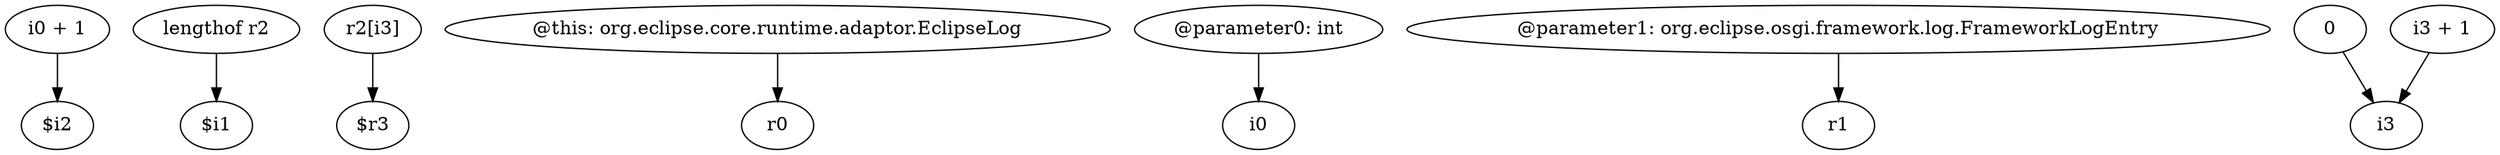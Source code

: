 digraph g {
0[label="i0 + 1"]
1[label="$i2"]
0->1[label=""]
2[label="lengthof r2"]
3[label="$i1"]
2->3[label=""]
4[label="r2[i3]"]
5[label="$r3"]
4->5[label=""]
6[label="@this: org.eclipse.core.runtime.adaptor.EclipseLog"]
7[label="r0"]
6->7[label=""]
8[label="@parameter0: int"]
9[label="i0"]
8->9[label=""]
10[label="@parameter1: org.eclipse.osgi.framework.log.FrameworkLogEntry"]
11[label="r1"]
10->11[label=""]
12[label="0"]
13[label="i3"]
12->13[label=""]
14[label="i3 + 1"]
14->13[label=""]
}